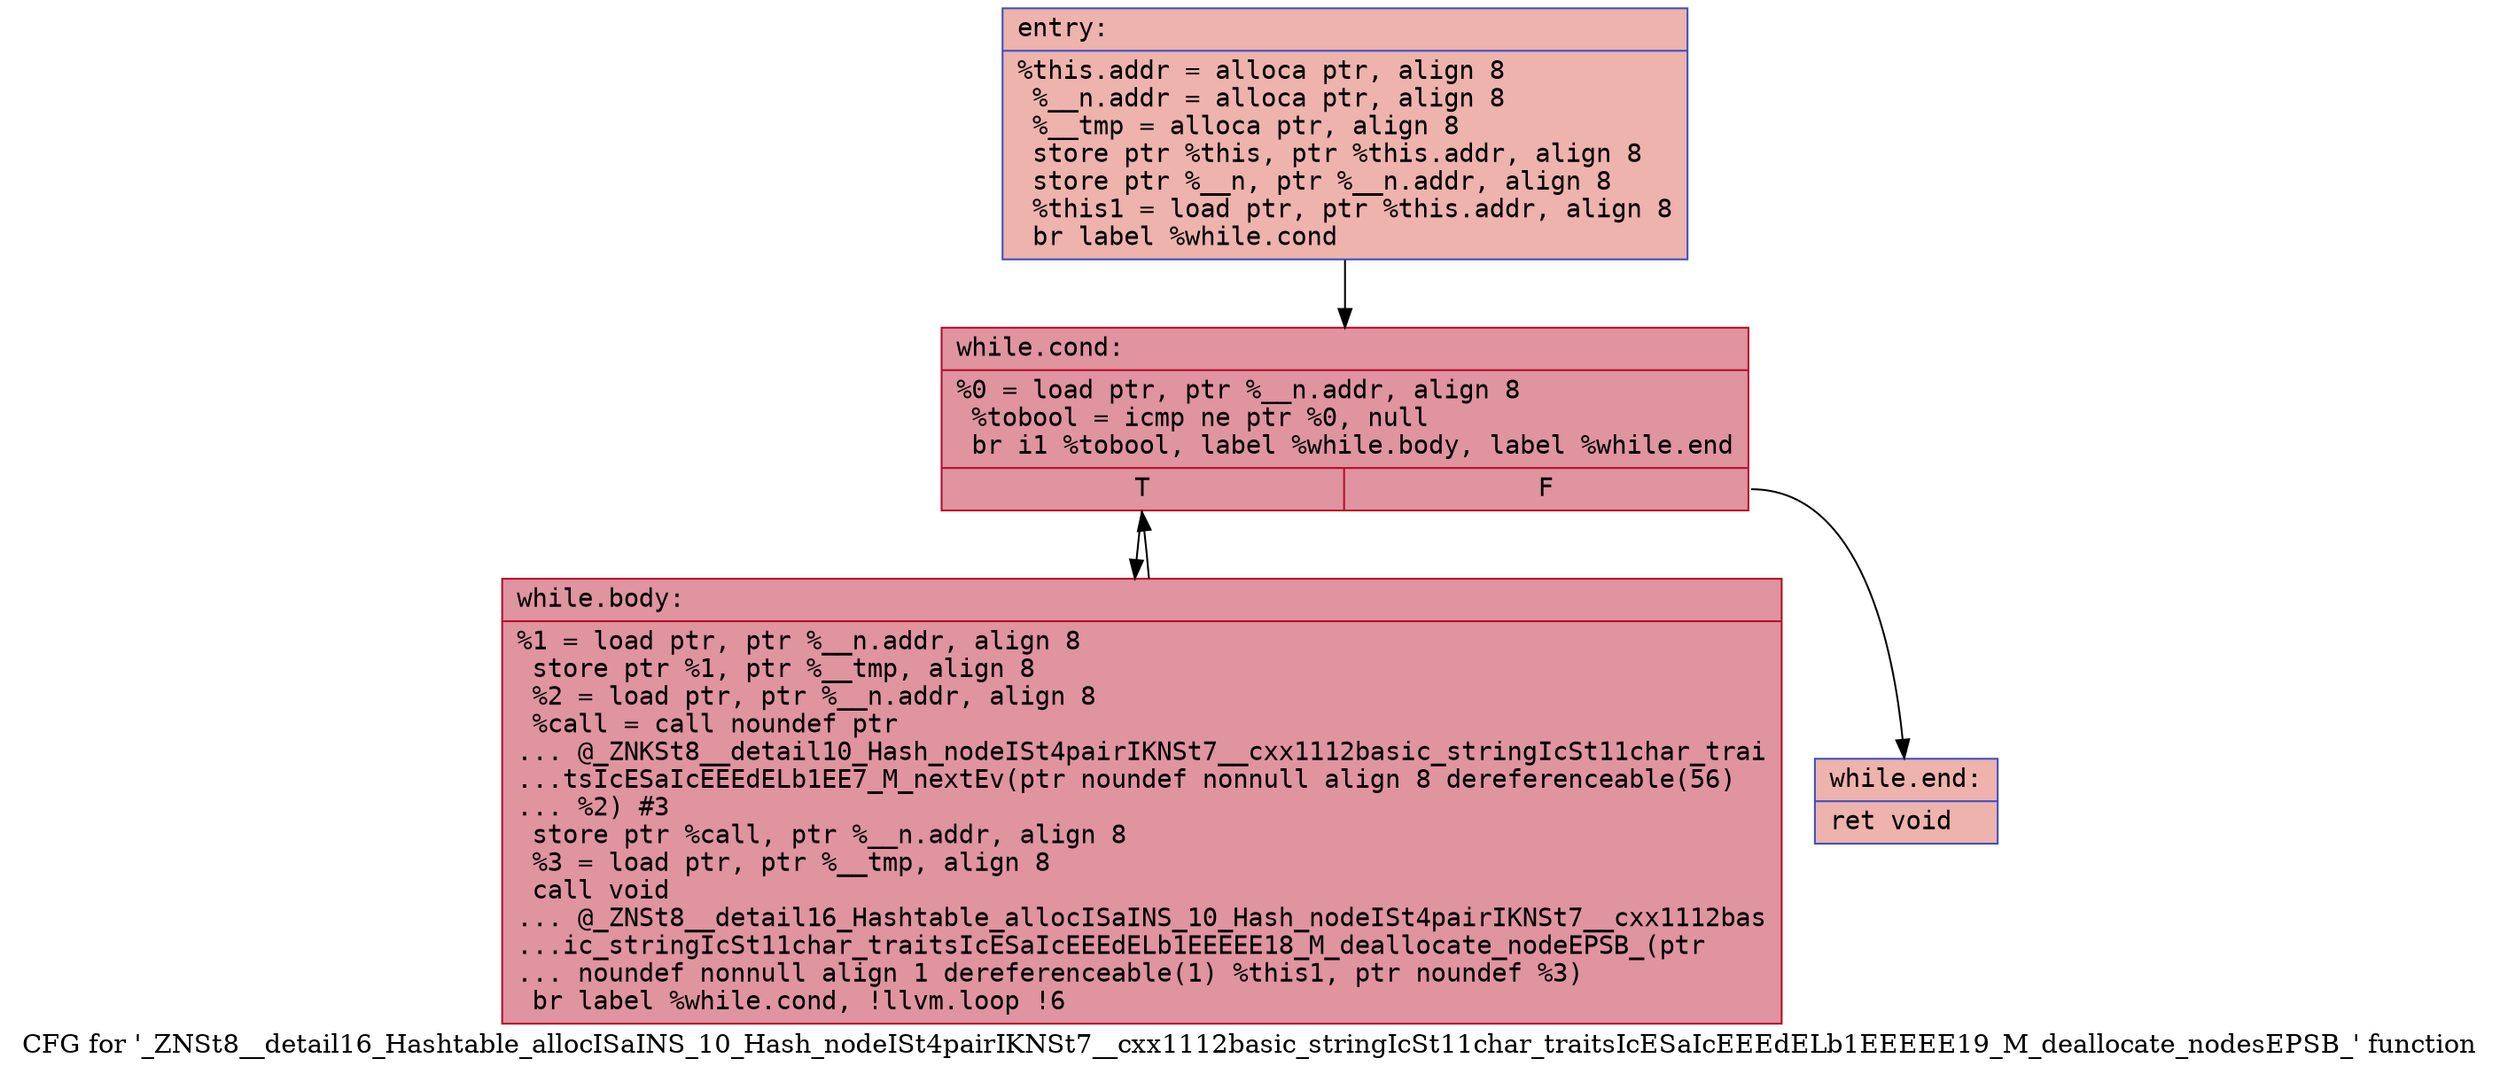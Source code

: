 digraph "CFG for '_ZNSt8__detail16_Hashtable_allocISaINS_10_Hash_nodeISt4pairIKNSt7__cxx1112basic_stringIcSt11char_traitsIcESaIcEEEdELb1EEEEE19_M_deallocate_nodesEPSB_' function" {
	label="CFG for '_ZNSt8__detail16_Hashtable_allocISaINS_10_Hash_nodeISt4pairIKNSt7__cxx1112basic_stringIcSt11char_traitsIcESaIcEEEdELb1EEEEE19_M_deallocate_nodesEPSB_' function";

	Node0x556bfe98be90 [shape=record,color="#3d50c3ff", style=filled, fillcolor="#d6524470" fontname="Courier",label="{entry:\l|  %this.addr = alloca ptr, align 8\l  %__n.addr = alloca ptr, align 8\l  %__tmp = alloca ptr, align 8\l  store ptr %this, ptr %this.addr, align 8\l  store ptr %__n, ptr %__n.addr, align 8\l  %this1 = load ptr, ptr %this.addr, align 8\l  br label %while.cond\l}"];
	Node0x556bfe98be90 -> Node0x556bfe98c0e0[tooltip="entry -> while.cond\nProbability 100.00%" ];
	Node0x556bfe98c0e0 [shape=record,color="#b70d28ff", style=filled, fillcolor="#b70d2870" fontname="Courier",label="{while.cond:\l|  %0 = load ptr, ptr %__n.addr, align 8\l  %tobool = icmp ne ptr %0, null\l  br i1 %tobool, label %while.body, label %while.end\l|{<s0>T|<s1>F}}"];
	Node0x556bfe98c0e0:s0 -> Node0x556bfe98c200[tooltip="while.cond -> while.body\nProbability 96.88%" ];
	Node0x556bfe98c0e0:s1 -> Node0x556bfe98c280[tooltip="while.cond -> while.end\nProbability 3.12%" ];
	Node0x556bfe98c200 [shape=record,color="#b70d28ff", style=filled, fillcolor="#b70d2870" fontname="Courier",label="{while.body:\l|  %1 = load ptr, ptr %__n.addr, align 8\l  store ptr %1, ptr %__tmp, align 8\l  %2 = load ptr, ptr %__n.addr, align 8\l  %call = call noundef ptr\l... @_ZNKSt8__detail10_Hash_nodeISt4pairIKNSt7__cxx1112basic_stringIcSt11char_trai\l...tsIcESaIcEEEdELb1EE7_M_nextEv(ptr noundef nonnull align 8 dereferenceable(56)\l... %2) #3\l  store ptr %call, ptr %__n.addr, align 8\l  %3 = load ptr, ptr %__tmp, align 8\l  call void\l... @_ZNSt8__detail16_Hashtable_allocISaINS_10_Hash_nodeISt4pairIKNSt7__cxx1112bas\l...ic_stringIcSt11char_traitsIcESaIcEEEdELb1EEEEE18_M_deallocate_nodeEPSB_(ptr\l... noundef nonnull align 1 dereferenceable(1) %this1, ptr noundef %3)\l  br label %while.cond, !llvm.loop !6\l}"];
	Node0x556bfe98c200 -> Node0x556bfe98c0e0[tooltip="while.body -> while.cond\nProbability 100.00%" ];
	Node0x556bfe98c280 [shape=record,color="#3d50c3ff", style=filled, fillcolor="#d6524470" fontname="Courier",label="{while.end:\l|  ret void\l}"];
}

